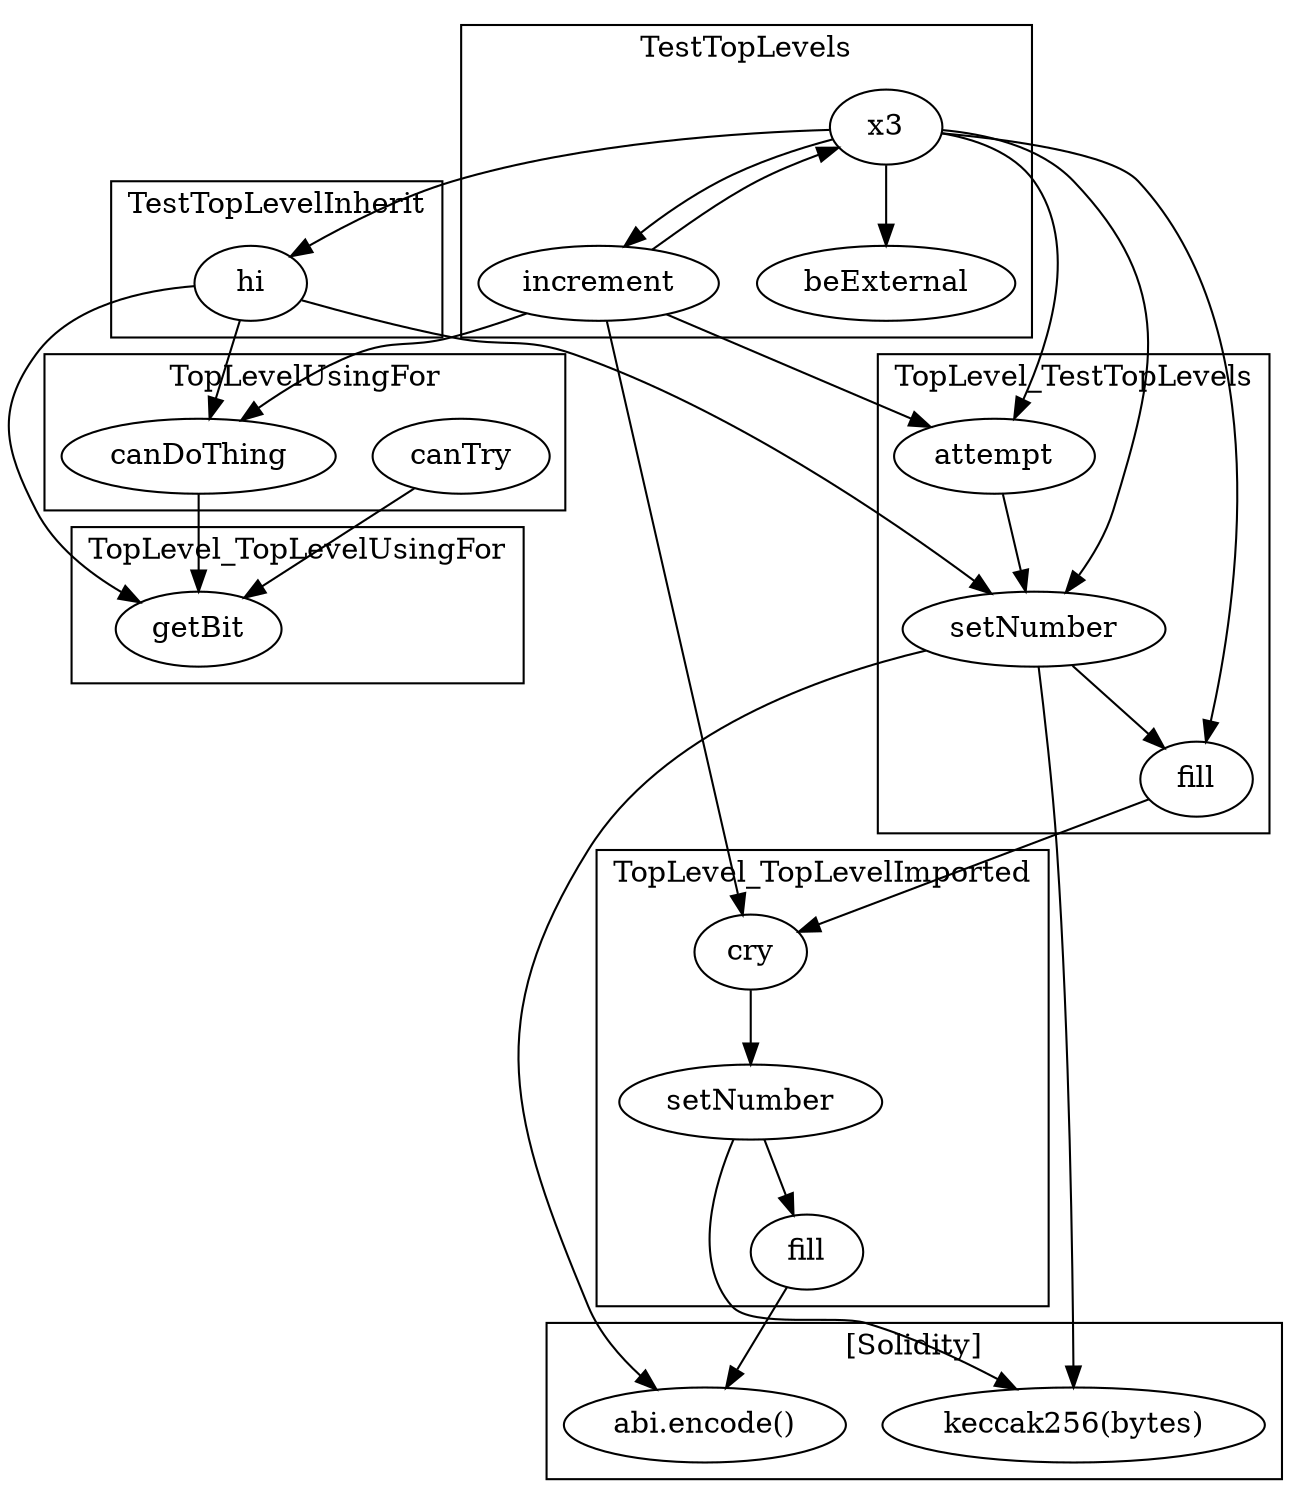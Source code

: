 strict digraph {
subgraph cluster_366_TopLevelUsingFor {
label = "TopLevelUsingFor"
"366_canTry" [label="canTry"]
"366_canDoThing" [label="canDoThing"]
}subgraph cluster_175_TestTopLevels {
label = "TestTopLevels"
"175_beExternal" [label="beExternal"]
"175_increment" [label="increment"]
"175_x3" [label="x3"]
}subgraph cluster_TopLevelFunctions_TopLevelImported_TopLevel_TopLevelImported {
label = "TopLevel_TopLevelImported"
"TopLevelFunctions_TopLevelImported_setNumber" [label="setNumber"]
"TopLevelFunctions_TopLevelImported_cry" [label="cry"]
"TopLevelFunctions_TopLevelImported_fill" [label="fill"]
}subgraph cluster_TopLevelFunctions_TestTopLevels_TopLevel_TestTopLevels {
label = "TopLevel_TestTopLevels"
"TopLevelFunctions_TestTopLevels_setNumber" [label="setNumber"]
"TopLevelFunctions_TestTopLevels_fill" [label="fill"]
"TopLevelFunctions_TestTopLevels_attempt" [label="attempt"]
}subgraph cluster_TopLevelFunctions_TopLevelUsingFor_TopLevel_TopLevelUsingFor {
label = "TopLevel_TopLevelUsingFor"
"TopLevelFunctions_TopLevelUsingFor_getBit" [label="getBit"]
}subgraph cluster_95_TestTopLevelInherit {
label = "TestTopLevelInherit"
"95_hi" [label="hi"]
}subgraph cluster_solidity {
label = "[Solidity]"
"keccak256(bytes)" 
"abi.encode()" 
}"175_x3" -> "175_beExternal""366_canTry" -> "TopLevelFunctions_TopLevelUsingFor_getBit"
"366_canDoThing" -> "TopLevelFunctions_TopLevelUsingFor_getBit""175_x3" -> "175_increment"
"175_increment" -> "TopLevelFunctions_TopLevelImported_cry"
"175_increment" -> "366_canDoThing"
"175_x3" -> "95_hi"
"175_x3" -> "TopLevelFunctions_TestTopLevels_setNumber"
"175_x3" -> "TopLevelFunctions_TestTopLevels_attempt"
"175_increment" -> "TopLevelFunctions_TestTopLevels_attempt"
"175_x3" -> "TopLevelFunctions_TestTopLevels_fill"
"175_increment" -> "175_x3""TopLevelFunctions_TopLevelImported_setNumber" -> "TopLevelFunctions_TopLevelImported_fill"
"TopLevelFunctions_TopLevelImported_cry" -> "TopLevelFunctions_TopLevelImported_setNumber""TopLevelFunctions_TestTopLevels_fill" -> "TopLevelFunctions_TopLevelImported_cry"
"TopLevelFunctions_TestTopLevels_setNumber" -> "TopLevelFunctions_TestTopLevels_fill"
"TopLevelFunctions_TestTopLevels_attempt" -> "TopLevelFunctions_TestTopLevels_setNumber""95_hi" -> "TopLevelFunctions_TopLevelUsingFor_getBit"
"95_hi" -> "TopLevelFunctions_TestTopLevels_setNumber"
"95_hi" -> "366_canDoThing""TopLevelFunctions_TestTopLevels_setNumber" -> "abi.encode()"
"TopLevelFunctions_TestTopLevels_setNumber" -> "keccak256(bytes)"
"TopLevelFunctions_TopLevelImported_setNumber" -> "keccak256(bytes)"
"TopLevelFunctions_TopLevelImported_fill" -> "abi.encode()"
}